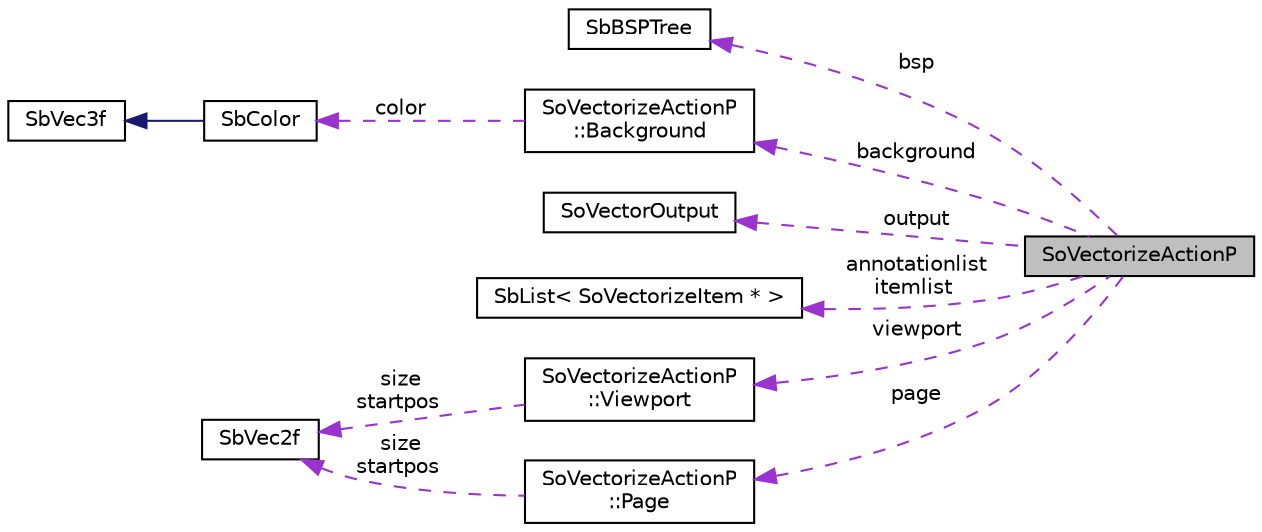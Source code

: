 digraph "SoVectorizeActionP"
{
 // LATEX_PDF_SIZE
  edge [fontname="Helvetica",fontsize="10",labelfontname="Helvetica",labelfontsize="10"];
  node [fontname="Helvetica",fontsize="10",shape=record];
  rankdir="LR";
  Node1 [label="SoVectorizeActionP",height=0.2,width=0.4,color="black", fillcolor="grey75", style="filled", fontcolor="black",tooltip=" "];
  Node2 -> Node1 [dir="back",color="darkorchid3",fontsize="10",style="dashed",label=" bsp" ,fontname="Helvetica"];
  Node2 [label="SbBSPTree",height=0.2,width=0.4,color="black", fillcolor="white", style="filled",URL="$classSbBSPTree.html",tooltip="The SbBSPTree class provides a binary space partitioning container."];
  Node3 -> Node1 [dir="back",color="darkorchid3",fontsize="10",style="dashed",label=" background" ,fontname="Helvetica"];
  Node3 [label="SoVectorizeActionP\l::Background",height=0.2,width=0.4,color="black", fillcolor="white", style="filled",URL="$structSoVectorizeActionP_1_1Background.html",tooltip=" "];
  Node4 -> Node3 [dir="back",color="darkorchid3",fontsize="10",style="dashed",label=" color" ,fontname="Helvetica"];
  Node4 [label="SbColor",height=0.2,width=0.4,color="black", fillcolor="white", style="filled",URL="$classSbColor.html",tooltip="The SbColor class contains the red, green and blue components which make up a color value."];
  Node5 -> Node4 [dir="back",color="midnightblue",fontsize="10",style="solid",fontname="Helvetica"];
  Node5 [label="SbVec3f",height=0.2,width=0.4,color="black", fillcolor="white", style="filled",URL="$classSbVec3f.html",tooltip="The SbVec3f class is a 3 dimensional vector with floating point coordinates."];
  Node6 -> Node1 [dir="back",color="darkorchid3",fontsize="10",style="dashed",label=" output" ,fontname="Helvetica"];
  Node6 [label="SoVectorOutput",height=0.2,width=0.4,color="black", fillcolor="white", style="filled",URL="$classSoVectorOutput.html",tooltip="The SoVectorOutput class is used for setting vector output file."];
  Node7 -> Node1 [dir="back",color="darkorchid3",fontsize="10",style="dashed",label=" annotationlist\nitemlist" ,fontname="Helvetica"];
  Node7 [label="SbList\< SoVectorizeItem * \>",height=0.2,width=0.4,color="black", fillcolor="white", style="filled",URL="$classSbList.html",tooltip=" "];
  Node8 -> Node1 [dir="back",color="darkorchid3",fontsize="10",style="dashed",label=" viewport" ,fontname="Helvetica"];
  Node8 [label="SoVectorizeActionP\l::Viewport",height=0.2,width=0.4,color="black", fillcolor="white", style="filled",URL="$structSoVectorizeActionP_1_1Viewport.html",tooltip=" "];
  Node9 -> Node8 [dir="back",color="darkorchid3",fontsize="10",style="dashed",label=" size\nstartpos" ,fontname="Helvetica"];
  Node9 [label="SbVec2f",height=0.2,width=0.4,color="black", fillcolor="white", style="filled",URL="$classSbVec2f.html",tooltip="The SbVec2f class is a 2 dimensional vector with floating point coordinates."];
  Node10 -> Node1 [dir="back",color="darkorchid3",fontsize="10",style="dashed",label=" page" ,fontname="Helvetica"];
  Node10 [label="SoVectorizeActionP\l::Page",height=0.2,width=0.4,color="black", fillcolor="white", style="filled",URL="$structSoVectorizeActionP_1_1Page.html",tooltip=" "];
  Node9 -> Node10 [dir="back",color="darkorchid3",fontsize="10",style="dashed",label=" size\nstartpos" ,fontname="Helvetica"];
}
